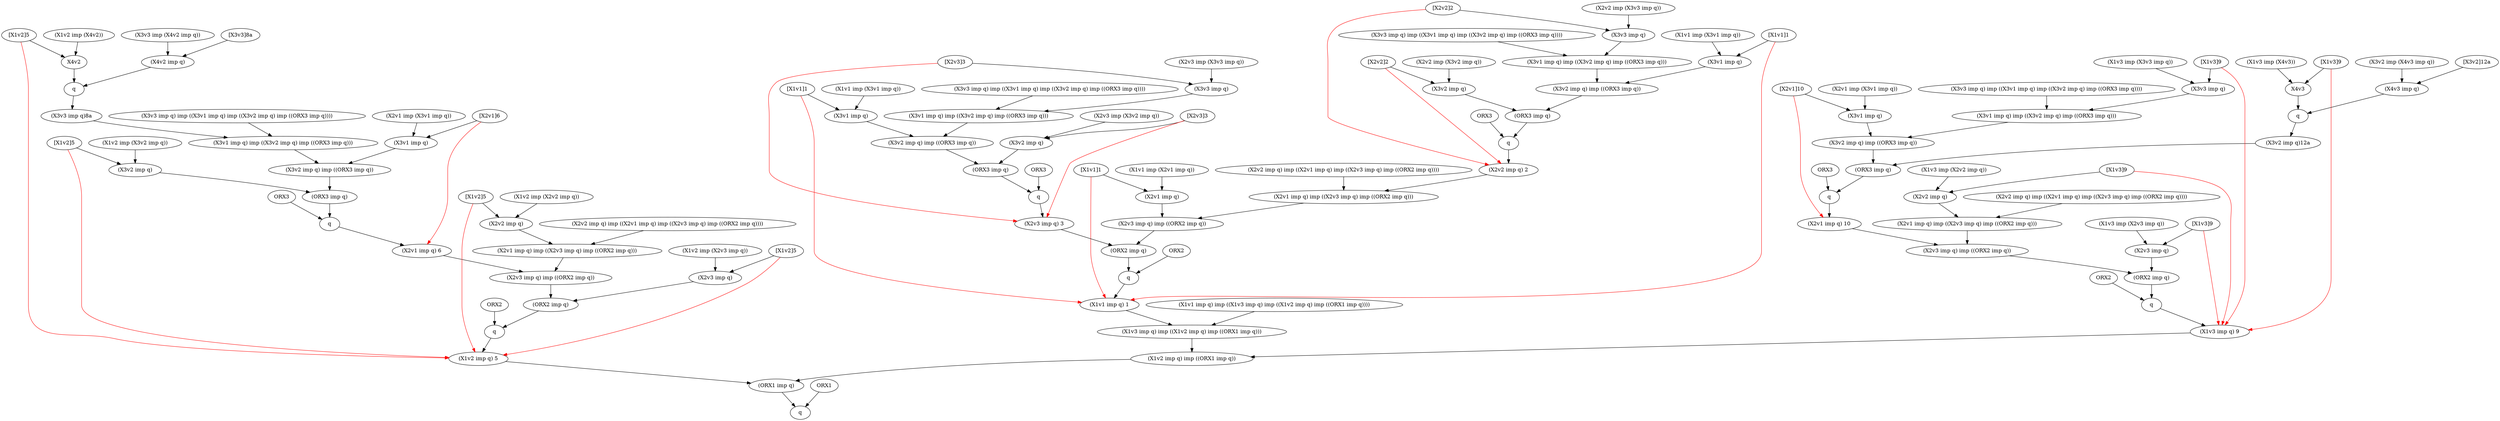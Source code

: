 digraph ArvoreProvaNaoHamiltonPetersen {
1 [label="[X1v1]1"];
2 [label="(X1v1 imp (X2v1 imp q))"];
3 [label="(X2v1 imp q)"];
1 -> 3;
2 -> 3;
5 [label="[X1v1]1"];
6 [label="(X1v1 imp (X3v1 imp q))"];
7 [label="(X3v1 imp q)"];
5 -> 7;
6 -> 7;
9 [label="[X2v2]2"];
10 [label="(X2v2 imp (X3v2 imp q))"];
11 [label="(X3v2 imp q)"];
9 -> 11;
10 -> 11;
13 [label="[X2v2]2"];
14 [label="(X2v2 imp (X3v3 imp q))"];
15 [label="(X3v3 imp q)"];
13 -> 15;
14 -> 15;
16 [label="(ORX3 imp q)"];
17 -> 16;
11 -> 16;
17 [label="(X3v2 imp q) imp ((ORX3 imp q))"];
17 [label="(X3v2 imp q) imp ((ORX3 imp q))"];
18 -> 17;
7 -> 17;
18 [label="(X3v1 imp q) imp ((X3v2 imp q) imp ((ORX3 imp q)))"];
18 [label="(X3v1 imp q) imp ((X3v2 imp q) imp ((ORX3 imp q)))"];
19 [label="(X3v3 imp q) imp ((X3v1 imp q) imp ((X3v2 imp q) imp ((ORX3 imp q))))"];
19 -> 18;
15 -> 18;
20 [label=ORX3];
21 [label=q];
20 -> 21;
16 -> 21;
22 [label="(X2v2 imp q) 2"];
21 -> 22;
23 [label="[X1v1]1"];
24 [label="(X1v1 imp (X3v1 imp q))"];
25 [label="(X3v1 imp q)"];
23 -> 25;
24 -> 25;
27 [label="[X2v3]3"];
28 [label="(X2v3 imp (X3v2 imp q))"];
29 [label="(X3v2 imp q)"];
27 -> 29;
28 -> 29;
30 [label="[X2v3]3"];
31 [label="(X2v3 imp (X3v3 imp q))"];
32 [label="(X3v3 imp q)"];
30 -> 32;
31 -> 32;
34 [label="(ORX3 imp q)"];
35 -> 34;
29 -> 34;
35 [label="(X3v2 imp q) imp ((ORX3 imp q))"];
35 [label="(X3v2 imp q) imp ((ORX3 imp q))"];
36 -> 35;
25 -> 35;
36 [label="(X3v1 imp q) imp ((X3v2 imp q) imp ((ORX3 imp q)))"];
36 [label="(X3v1 imp q) imp ((X3v2 imp q) imp ((ORX3 imp q)))"];
37 [label="(X3v3 imp q) imp ((X3v1 imp q) imp ((X3v2 imp q) imp ((ORX3 imp q))))"];
37 -> 36;
32 -> 36;
38 [label=ORX3];
39 [label=q];
38 -> 39;
34 -> 39;
40 [label="(X2v3 imp q) 3"];
39 -> 40;
41 [label="(ORX2 imp q)"];
42 -> 41;
40 -> 41;
42 [label="(X2v3 imp q) imp ((ORX2 imp q))"];
42 [label="(X2v3 imp q) imp ((ORX2 imp q))"];
43 -> 42;
3 -> 42;
43 [label="(X2v1 imp q) imp ((X2v3 imp q) imp ((ORX2 imp q)))"];
43 [label="(X2v1 imp q) imp ((X2v3 imp q) imp ((ORX2 imp q)))"];
44 [label="(X2v2 imp q) imp ((X2v1 imp q) imp ((X2v3 imp q) imp ((ORX2 imp q))))"];
44 -> 43;
22 -> 43;
45 [label=ORX2];
46 [label=q];
45 -> 46;
41 -> 46;
47 [label="(X1v1 imp q) 1"];
46 -> 47;
48 [label="[X2v1]6"];
49 [label="(X2v1 imp (X3v1 imp q))"];
50 [label="(X3v1 imp q)"];
48 -> 50;
49 -> 50;
52 [label="[X1v2]5"];
53 [label="(X1v2 imp (X3v2 imp q))"];
54 [label="(X3v2 imp q)"];
52 -> 54;
53 -> 54;
56 [label="[X1v2]5"];
57 [label="(X1v2 imp (X4v2))"];
58 [label=X4v2];
56 -> 58;
57 -> 58;
62 [label=q];
63 [label="(X3v3 imp q)8a"];
61 [label="(X4v2 imp q)"];
59 [label="[X3v3]8a"];
60 [label="(X3v3 imp (X4v2 imp q))"];
59 -> 61;
60 -> 61;
58 -> 62;
61 -> 62;
62 -> 63;
64 [label="(ORX3 imp q)"];
65 -> 64;
54 -> 64;
65 [label="(X3v2 imp q) imp ((ORX3 imp q))"];
65 [label="(X3v2 imp q) imp ((ORX3 imp q))"];
66 -> 65;
50 -> 65;
66 [label="(X3v1 imp q) imp ((X3v2 imp q) imp ((ORX3 imp q)))"];
66 [label="(X3v1 imp q) imp ((X3v2 imp q) imp ((ORX3 imp q)))"];
67 [label="(X3v3 imp q) imp ((X3v1 imp q) imp ((X3v2 imp q) imp ((ORX3 imp q))))"];
67 -> 66;
63 -> 66;
68 [label=ORX3];
69 [label=q];
68 -> 69;
64 -> 69;
70 [label="(X2v1 imp q) 6"];
69 -> 70;
71 [label="[X1v2]5"];
72 [label="(X1v2 imp (X2v2 imp q))"];
73 [label="(X2v2 imp q)"];
71 -> 73;
72 -> 73;
75 [label="[X1v2]5"];
76 [label="(X1v2 imp (X2v3 imp q))"];
77 [label="(X2v3 imp q)"];
75 -> 77;
76 -> 77;
78 [label="(ORX2 imp q)"];
79 -> 78;
77 -> 78;
79 [label="(X2v3 imp q) imp ((ORX2 imp q))"];
79 [label="(X2v3 imp q) imp ((ORX2 imp q))"];
80 -> 79;
70 -> 79;
80 [label="(X2v1 imp q) imp ((X2v3 imp q) imp ((ORX2 imp q)))"];
80 [label="(X2v1 imp q) imp ((X2v3 imp q) imp ((ORX2 imp q)))"];
81 [label="(X2v2 imp q) imp ((X2v1 imp q) imp ((X2v3 imp q) imp ((ORX2 imp q))))"];
81 -> 80;
73 -> 80;
82 [label=ORX2];
83 [label=q];
82 -> 83;
78 -> 83;
84 [label="(X1v2 imp q) 5"];
83 -> 84;
85 [label="[X2v1]10"];
86 [label="(X2v1 imp (X3v1 imp q))"];
87 [label="(X3v1 imp q)"];
85 -> 87;
86 -> 87;
89 [label="[X1v3]9"];
90 [label="(X1v3 imp (X4v3))"];
91 [label=X4v3];
89 -> 91;
90 -> 91;
95 [label=q];
96 [label="(X3v2 imp q)12a"];
94 [label="(X4v3 imp q)"];
92 [label="[X3v2]12a"];
93 [label="(X3v2 imp (X4v3 imp q))"];
92 -> 94;
93 -> 94;
91 -> 95;
94 -> 95;
95 -> 96;
97 [label="[X1v3]9"];
98 [label="(X1v3 imp (X3v3 imp q))"];
99 [label="(X3v3 imp q)"];
97 -> 99;
98 -> 99;
101 [label="(ORX3 imp q)"];
102 -> 101;
96 -> 101;
102 [label="(X3v2 imp q) imp ((ORX3 imp q))"];
102 [label="(X3v2 imp q) imp ((ORX3 imp q))"];
103 -> 102;
87 -> 102;
103 [label="(X3v1 imp q) imp ((X3v2 imp q) imp ((ORX3 imp q)))"];
103 [label="(X3v1 imp q) imp ((X3v2 imp q) imp ((ORX3 imp q)))"];
104 [label="(X3v3 imp q) imp ((X3v1 imp q) imp ((X3v2 imp q) imp ((ORX3 imp q))))"];
104 -> 103;
99 -> 103;
105 [label=ORX3];
106 [label=q];
105 -> 106;
101 -> 106;
107 [label="(X2v1 imp q) 10"];
106 -> 107;
108 [label="[X1v3]9"];
109 [label="(X1v3 imp (X2v2 imp q))"];
110 [label="(X2v2 imp q)"];
108 -> 110;
109 -> 110;
111 [label="[X1v3]9"];
112 [label="(X1v3 imp (X2v3 imp q))"];
113 [label="(X2v3 imp q)"];
111 -> 113;
112 -> 113;
115 [label="(ORX2 imp q)"];
116 -> 115;
113 -> 115;
116 [label="(X2v3 imp q) imp ((ORX2 imp q))"];
116 [label="(X2v3 imp q) imp ((ORX2 imp q))"];
117 -> 116;
107 -> 116;
117 [label="(X2v1 imp q) imp ((X2v3 imp q) imp ((ORX2 imp q)))"];
117 [label="(X2v1 imp q) imp ((X2v3 imp q) imp ((ORX2 imp q)))"];
118 [label="(X2v2 imp q) imp ((X2v1 imp q) imp ((X2v3 imp q) imp ((ORX2 imp q))))"];
118 -> 117;
110 -> 117;
119 [label=ORX2];
120 [label=q];
119 -> 120;
115 -> 120;
121 [label="(X1v3 imp q) 9"];
120 -> 121;
122 [label="(ORX1 imp q)"];
123 -> 122;
84 -> 122;
123 [label="(X1v2 imp q) imp ((ORX1 imp q))"];
123 [label="(X1v2 imp q) imp ((ORX1 imp q))"];
124 -> 123;
121 -> 123;
124 [label="(X1v3 imp q) imp ((X1v2 imp q) imp ((ORX1 imp q)))"];
124 [label="(X1v3 imp q) imp ((X1v2 imp q) imp ((ORX1 imp q)))"];
125 [label="(X1v1 imp q) imp ((X1v3 imp q) imp ((X1v2 imp q) imp ((ORX1 imp q))))"];
125 -> 124;
47 -> 124;
126 [label=ORX1];
127 [label=q];
126 -> 127;
122 -> 127;
85 -> 107  [color=red];
23 -> 47  [color=red];
1 -> 47  [color=red];
5 -> 47  [color=red];
27 -> 40  [color=red];
30 -> 40  [color=red];
13 -> 22  [color=red];
9 -> 22  [color=red];
56 -> 84  [color=red];
52 -> 84  [color=red];
75 -> 84  [color=red];
71 -> 84  [color=red];
48 -> 70  [color=red];
89 -> 121  [color=red];
111 -> 121  [color=red];
108 -> 121  [color=red];
97 -> 121  [color=red];
}
